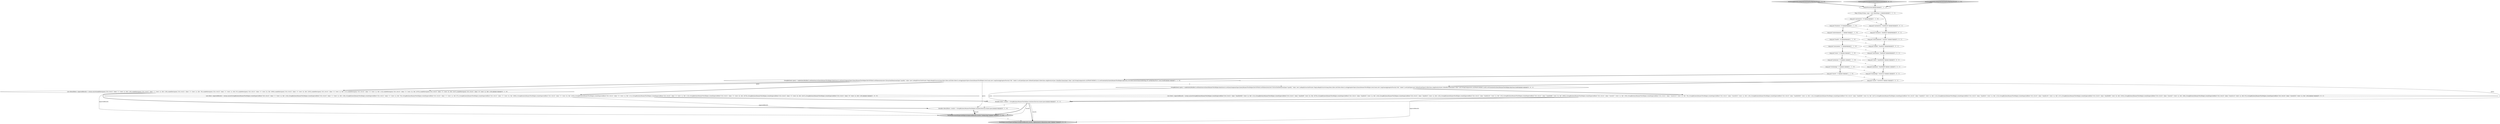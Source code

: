 digraph {
3 [style = filled, label = "Iterable<Row> results = GroupByQueryRunnerTestHelper.runQuery(factory,runner,query)@@@16@@@['1', '0', '1']", fillcolor = white, shape = ellipse image = "AAA0AAABBB1BBB"];
9 [style = filled, label = "map.put(\"technology\",\"2\")@@@12@@@['1', '1', '0']", fillcolor = white, shape = ellipse image = "AAA0AAABBB1BBB"];
14 [style = filled, label = "map.put(\"mezzanine\",\"5\")@@@9@@@['1', '1', '0']", fillcolor = white, shape = ellipse image = "AAA0AAABBB1BBB"];
13 [style = filled, label = "testGroupByWithLookupAndLimitAndSortByDimsFirst['1', '0', '0']", fillcolor = lightgray, shape = diamond image = "AAA0AAABBB1BBB"];
24 [style = filled, label = "map.put(\"health\",\"health55\")@@@8@@@['0', '0', '1']", fillcolor = white, shape = ellipse image = "AAA0AAABBB3BBB"];
29 [style = filled, label = "map.put(\"entertainment\",\"travel47\")@@@7@@@['0', '0', '1']", fillcolor = white, shape = ellipse image = "AAA0AAABBB3BBB"];
11 [style = filled, label = "map.put(\"automotive\",\"9\")@@@5@@@['1', '1', '0']", fillcolor = white, shape = ellipse image = "AAA0AAABBB1BBB"];
31 [style = filled, label = "map.put(\"business\",\"health20\")@@@6@@@['0', '0', '1']", fillcolor = white, shape = ellipse image = "AAA0AAABBB3BBB"];
15 [style = filled, label = "TestHelper.assertExpectedObjects(expectedResults,results,\"lookup-limit\")@@@17@@@['1', '1', '0']", fillcolor = lightgray, shape = ellipse image = "AAA0AAABBB1BBB"];
6 [style = filled, label = "map.put(\"news\",\"4\")@@@10@@@['1', '1', '0']", fillcolor = white, shape = ellipse image = "AAA0AAABBB1BBB"];
2 [style = filled, label = "map.put(\"travel\",\"1\")@@@13@@@['1', '1', '0']", fillcolor = white, shape = ellipse image = "AAA0AAABBB1BBB"];
10 [style = filled, label = "Map<String,String> map = new HashMap<>()@@@4@@@['1', '1', '1']", fillcolor = white, shape = ellipse image = "AAA0AAABBB1BBB"];
27 [style = filled, label = "map.put(\"technology\",\"travel123\")@@@12@@@['0', '0', '1']", fillcolor = white, shape = ellipse image = "AAA0AAABBB3BBB"];
19 [style = filled, label = "testGroupByWithAlphaNumericDimensionOrder['0', '0', '1']", fillcolor = lightgray, shape = diamond image = "AAA0AAABBB3BBB"];
16 [style = filled, label = "List<ResultRow> expectedResults = Arrays.asList(makeRow(query,\"2011-04-01\",\"alias\",\"1\",\"rows\",1L,\"idx\",119L),makeRow(query,\"2011-04-02\",\"alias\",\"1\",\"rows\",1L,\"idx\",126L),makeRow(query,\"2011-04-01\",\"alias\",\"2\",\"rows\",1L,\"idx\",78L),makeRow(query,\"2011-04-02\",\"alias\",\"2\",\"rows\",1L,\"idx\",97L),makeRow(query,\"2011-04-01\",\"alias\",\"3\",\"rows\",3L,\"idx\",2900L),makeRow(query,\"2011-04-02\",\"alias\",\"3\",\"rows\",3L,\"idx\",2505L),makeRow(query,\"2011-04-01\",\"alias\",\"4\",\"rows\",1L,\"idx\",121L),makeRow(query,\"2011-04-02\",\"alias\",\"4\",\"rows\",1L,\"idx\",114L),makeRow(query,\"2011-04-01\",\"alias\",\"5\",\"rows\",3L,\"idx\",2870L),makeRow(query,\"2011-04-02\",\"alias\",\"5\",\"rows\",3L,\"idx\",2447L),makeRow(query,\"2011-04-01\",\"alias\",\"6\",\"rows\",1L,\"idx\",120L))@@@15@@@['0', '1', '0']", fillcolor = white, shape = ellipse image = "AAA0AAABBB2BBB"];
4 [style = filled, label = "GroupByQuery query = makeQueryBuilder().setDataSource(QueryRunnerTestHelper.dataSource).setQuerySegmentSpec(QueryRunnerTestHelper.firstToThird).setDimensions(new ExtractionDimensionSpec(\"quality\",\"alias\",new LookupExtractionFn(new MapLookupExtractor(map,false),false,null,false,false))).setAggregatorSpecs(QueryRunnerTestHelper.rowsCount,new LongSumAggregatorFactory(\"idx\",\"index\")).setLimitSpec(new DefaultLimitSpec(Collections.singletonList(new OrderByColumnSpec(\"alias\",null,StringComparators.ALPHANUMERIC)),11)).setGranularity(QueryRunnerTestHelper.dayGran).overrideContext(ImmutableMap.of(\"sortByDimsFirst\",true)).build()@@@14@@@['1', '1', '0']", fillcolor = white, shape = ellipse image = "AAA0AAABBB1BBB"];
20 [style = filled, label = "map.put(\"automotive\",\"health105\")@@@5@@@['0', '0', '1']", fillcolor = white, shape = ellipse image = "AAA0AAABBB3BBB"];
1 [style = filled, label = "map.put(\"entertainment\",\"7\")@@@7@@@['1', '1', '0']", fillcolor = white, shape = ellipse image = "AAA0AAABBB1BBB"];
21 [style = filled, label = "map.put(\"premium\",\"health999\")@@@11@@@['0', '0', '1']", fillcolor = white, shape = ellipse image = "AAA0AAABBB3BBB"];
0 [style = filled, label = "map.put(\"premium\",\"3\")@@@11@@@['1', '1', '0']", fillcolor = white, shape = ellipse image = "AAA0AAABBB1BBB"];
8 [style = filled, label = "map.put(\"health\",\"6\")@@@8@@@['1', '1', '0']", fillcolor = white, shape = ellipse image = "AAA0AAABBB1BBB"];
22 [style = filled, label = "List<Row> expectedResults = Arrays.asList(GroupByQueryRunnerTestHelper.createExpectedRow(\"2011-04-01\",\"alias\",\"health0000\",\"rows\",1L,\"idx\",121L),GroupByQueryRunnerTestHelper.createExpectedRow(\"2011-04-01\",\"alias\",\"health09\",\"rows\",3L,\"idx\",2870L),GroupByQueryRunnerTestHelper.createExpectedRow(\"2011-04-01\",\"alias\",\"health20\",\"rows\",1L,\"idx\",118L),GroupByQueryRunnerTestHelper.createExpectedRow(\"2011-04-01\",\"alias\",\"health55\",\"rows\",1L,\"idx\",120L),GroupByQueryRunnerTestHelper.createExpectedRow(\"2011-04-01\",\"alias\",\"health105\",\"rows\",1L,\"idx\",135L),GroupByQueryRunnerTestHelper.createExpectedRow(\"2011-04-01\",\"alias\",\"health999\",\"rows\",3L,\"idx\",2900L),GroupByQueryRunnerTestHelper.createExpectedRow(\"2011-04-01\",\"alias\",\"travel47\",\"rows\",1L,\"idx\",158L),GroupByQueryRunnerTestHelper.createExpectedRow(\"2011-04-01\",\"alias\",\"travel123\",\"rows\",1L,\"idx\",78L),GroupByQueryRunnerTestHelper.createExpectedRow(\"2011-04-01\",\"alias\",\"travel555\",\"rows\",1L,\"idx\",119L),GroupByQueryRunnerTestHelper.createExpectedRow(\"2011-04-02\",\"alias\",\"health0000\",\"rows\",1L,\"idx\",114L),GroupByQueryRunnerTestHelper.createExpectedRow(\"2011-04-02\",\"alias\",\"health09\",\"rows\",3L,\"idx\",2447L),GroupByQueryRunnerTestHelper.createExpectedRow(\"2011-04-02\",\"alias\",\"health20\",\"rows\",1L,\"idx\",112L),GroupByQueryRunnerTestHelper.createExpectedRow(\"2011-04-02\",\"alias\",\"health55\",\"rows\",1L,\"idx\",113L),GroupByQueryRunnerTestHelper.createExpectedRow(\"2011-04-02\",\"alias\",\"health105\",\"rows\",1L,\"idx\",147L),GroupByQueryRunnerTestHelper.createExpectedRow(\"2011-04-02\",\"alias\",\"health999\",\"rows\",3L,\"idx\",2505L),GroupByQueryRunnerTestHelper.createExpectedRow(\"2011-04-02\",\"alias\",\"travel47\",\"rows\",1L,\"idx\",166L),GroupByQueryRunnerTestHelper.createExpectedRow(\"2011-04-02\",\"alias\",\"travel123\",\"rows\",1L,\"idx\",97L),GroupByQueryRunnerTestHelper.createExpectedRow(\"2011-04-02\",\"alias\",\"travel555\",\"rows\",1L,\"idx\",126L))@@@15@@@['0', '0', '1']", fillcolor = white, shape = ellipse image = "AAA0AAABBB3BBB"];
26 [style = filled, label = "GroupByQuery query = makeQueryBuilder().setDataSource(QueryRunnerTestHelper.dataSource).setQuerySegmentSpec(QueryRunnerTestHelper.firstToThird).setDimensions(new ExtractionDimensionSpec(\"quality\",\"alias\",new LookupExtractionFn(new MapLookupExtractor(map,false),false,null,false,false))).setAggregatorSpecs(QueryRunnerTestHelper.rowsCount,new LongSumAggregatorFactory(\"idx\",\"index\")).setLimitSpec(new DefaultLimitSpec(Collections.singletonList(new OrderByColumnSpec(\"alias\",null,StringComparators.ALPHANUMERIC)),null)).setGranularity(QueryRunnerTestHelper.dayGran).build()@@@14@@@['0', '0', '1']", fillcolor = white, shape = ellipse image = "AAA0AAABBB3BBB"];
30 [style = filled, label = "map.put(\"news\",\"health0000\")@@@10@@@['0', '0', '1']", fillcolor = white, shape = ellipse image = "AAA0AAABBB3BBB"];
7 [style = filled, label = "cannotVectorize()@@@3@@@['1', '1', '1']", fillcolor = white, shape = ellipse image = "AAA0AAABBB1BBB"];
18 [style = filled, label = "Iterable<ResultRow> results = GroupByQueryRunnerTestHelper.runQuery(factory,runner,query)@@@16@@@['0', '1', '0']", fillcolor = white, shape = ellipse image = "AAA1AAABBB2BBB"];
23 [style = filled, label = "TestHelper.assertExpectedObjects(expectedResults,results,\"alphanumeric-dimension-order\")@@@17@@@['0', '0', '1']", fillcolor = lightgray, shape = ellipse image = "AAA0AAABBB3BBB"];
28 [style = filled, label = "map.put(\"mezzanine\",\"health09\")@@@9@@@['0', '0', '1']", fillcolor = white, shape = ellipse image = "AAA0AAABBB3BBB"];
25 [style = filled, label = "map.put(\"travel\",\"travel555\")@@@13@@@['0', '0', '1']", fillcolor = white, shape = ellipse image = "AAA0AAABBB3BBB"];
12 [style = filled, label = "map.put(\"business\",\"8\")@@@6@@@['1', '1', '0']", fillcolor = white, shape = ellipse image = "AAA0AAABBB1BBB"];
17 [style = filled, label = "testGroupByWithLookupAndLimitAndSortByDimsFirst['0', '1', '0']", fillcolor = lightgray, shape = diamond image = "AAA0AAABBB2BBB"];
5 [style = filled, label = "List<Row> expectedResults = Arrays.asList(GroupByQueryRunnerTestHelper.createExpectedRow(\"2011-04-01\",\"alias\",\"1\",\"rows\",1L,\"idx\",119L),GroupByQueryRunnerTestHelper.createExpectedRow(\"2011-04-02\",\"alias\",\"1\",\"rows\",1L,\"idx\",126L),GroupByQueryRunnerTestHelper.createExpectedRow(\"2011-04-01\",\"alias\",\"2\",\"rows\",1L,\"idx\",78L),GroupByQueryRunnerTestHelper.createExpectedRow(\"2011-04-02\",\"alias\",\"2\",\"rows\",1L,\"idx\",97L),GroupByQueryRunnerTestHelper.createExpectedRow(\"2011-04-01\",\"alias\",\"3\",\"rows\",3L,\"idx\",2900L),GroupByQueryRunnerTestHelper.createExpectedRow(\"2011-04-02\",\"alias\",\"3\",\"rows\",3L,\"idx\",2505L),GroupByQueryRunnerTestHelper.createExpectedRow(\"2011-04-01\",\"alias\",\"4\",\"rows\",1L,\"idx\",121L),GroupByQueryRunnerTestHelper.createExpectedRow(\"2011-04-02\",\"alias\",\"4\",\"rows\",1L,\"idx\",114L),GroupByQueryRunnerTestHelper.createExpectedRow(\"2011-04-01\",\"alias\",\"5\",\"rows\",3L,\"idx\",2870L),GroupByQueryRunnerTestHelper.createExpectedRow(\"2011-04-02\",\"alias\",\"5\",\"rows\",3L,\"idx\",2447L),GroupByQueryRunnerTestHelper.createExpectedRow(\"2011-04-01\",\"alias\",\"6\",\"rows\",1L,\"idx\",120L))@@@15@@@['1', '0', '0']", fillcolor = white, shape = ellipse image = "AAA0AAABBB1BBB"];
28->30 [style = bold, label=""];
26->22 [style = bold, label=""];
4->16 [style = solid, label="query"];
26->3 [style = solid, label="query"];
4->26 [style = dashed, label="0"];
8->14 [style = bold, label=""];
6->30 [style = dashed, label="0"];
13->7 [style = bold, label=""];
11->12 [style = bold, label=""];
2->4 [style = bold, label=""];
27->25 [style = bold, label=""];
16->15 [style = solid, label="expectedResults"];
11->20 [style = dashed, label="0"];
30->21 [style = bold, label=""];
2->25 [style = dashed, label="0"];
4->16 [style = bold, label=""];
7->10 [style = bold, label=""];
0->21 [style = dashed, label="0"];
20->31 [style = bold, label=""];
16->18 [style = bold, label=""];
22->3 [style = bold, label=""];
6->0 [style = bold, label=""];
4->5 [style = bold, label=""];
1->8 [style = bold, label=""];
0->9 [style = bold, label=""];
9->2 [style = bold, label=""];
25->26 [style = bold, label=""];
12->1 [style = bold, label=""];
8->24 [style = dashed, label="0"];
10->11 [style = bold, label=""];
1->29 [style = dashed, label="0"];
18->15 [style = solid, label="results"];
3->23 [style = bold, label=""];
18->15 [style = bold, label=""];
3->15 [style = solid, label="results"];
3->23 [style = solid, label="results"];
14->6 [style = bold, label=""];
3->15 [style = bold, label=""];
21->27 [style = bold, label=""];
3->18 [style = dashed, label="0"];
22->23 [style = solid, label="expectedResults"];
14->28 [style = dashed, label="0"];
12->31 [style = dashed, label="0"];
5->3 [style = bold, label=""];
31->29 [style = bold, label=""];
29->24 [style = bold, label=""];
17->7 [style = bold, label=""];
24->28 [style = bold, label=""];
19->7 [style = bold, label=""];
15->23 [style = dashed, label="0"];
4->18 [style = solid, label="query"];
4->3 [style = solid, label="query"];
9->27 [style = dashed, label="0"];
5->15 [style = solid, label="expectedResults"];
10->20 [style = bold, label=""];
}
